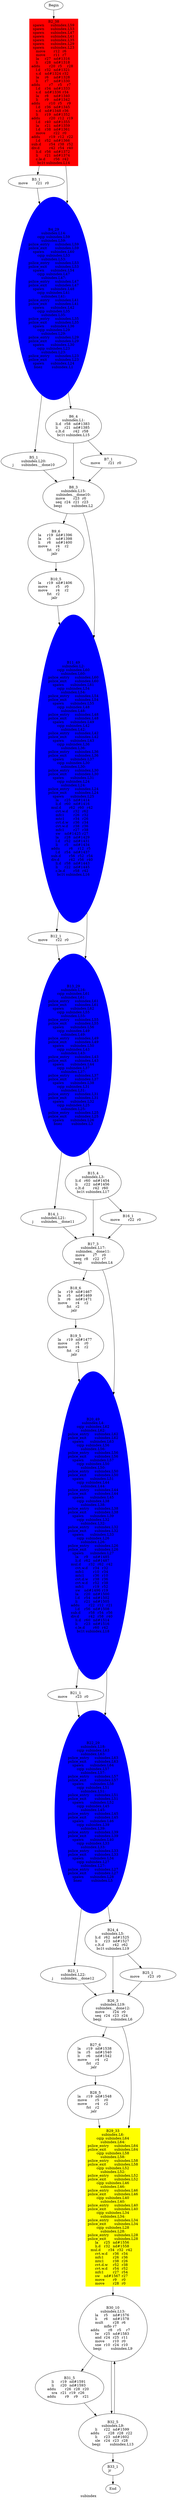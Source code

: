 digraph G{
	label = "subindex"	style = "dashed";
	color = purple;
	Node0 [label = "Begin"];
	Node0 -> {Node2 }
	Node1 [label = "End"];
	Node1 -> {}
	Node2 [label = "B2_38\nspawn	subindex.L59\nspawn	subindex.L53\nspawn	subindex.L47\nspawn	subindex.L41\nspawn	subindex.L35\nspawn	subindex.L29\nspawn	subindex.L23\nmove	r12	r6	\nmove	r11	r7	\nla	r27	nd#1316	\nli	r28	nd#1318	\naddu	r20	r5	r28	\nl.d	r32	nd#1321	\ns.d	nd#1324	r32	\nla	r6	nd#1328	\nli	r7	nd#1330	\naddu	r7	r5	r7	\nl.d	r34	nd#1333	\ns.d	nd#1336	r34	\nla	r8	nd#1340	\nli	r9	nd#1342	\naddu	r10	r5	r9	\nl.d	r36	nd#1345	\ns.d	nd#1348	r36	\nli	r19	nd#1352	\naddu	r20	r12	r19	\nl.d	r40	nd#1355	\nla	r21	nd#1359	\nl.d	r38	nd#1361	\nmove	r22	r0	\naddu	r19	r12	r22	\nl.d	r52	nd#1366	\nsub.d	r54	r38	r52	\ndiv.d	r42	r54	r40	\nli.d	r56	nd#1372	\nli	r21	nd#1374	\nc.le.d	r56	r42	\nbc1t	subindex.L14\n"];
	Node2 -> {Node3 Node4 }
	Node3 [label = "B3_1\nmove	r21	r0	\n"];
	Node3 -> {Node4 }
	Node4 [label = "B4_29\nsubindex.L14:\ncqip	subindex.L59\nsubindex.L59:\npslice_entry	subindex.L59\npslice_exit	subindex.L59\nspawn	subindex.L60\ncqip	subindex.L53\nsubindex.L53:\npslice_entry	subindex.L53\npslice_exit	subindex.L53\nspawn	subindex.L54\ncqip	subindex.L47\nsubindex.L47:\npslice_entry	subindex.L47\npslice_exit	subindex.L47\nspawn	subindex.L48\ncqip	subindex.L41\nsubindex.L41:\npslice_entry	subindex.L41\npslice_exit	subindex.L41\nspawn	subindex.L42\ncqip	subindex.L35\nsubindex.L35:\npslice_entry	subindex.L35\npslice_exit	subindex.L35\nspawn	subindex.L36\ncqip	subindex.L29\nsubindex.L29:\npslice_entry	subindex.L29\npslice_exit	subindex.L29\nspawn	subindex.L30\ncqip	subindex.L23\nsubindex.L23:\npslice_entry	subindex.L23\npslice_exit	subindex.L23\nspawn	subindex.L24\nbnez	subindex.L1\n"];
	Node4 -> {Node5 Node6 }
	Node5 [label = "B5_1\nsubindex.L20:\nj	subindex.__done10\n"];
	Node5 -> {Node8 }
	Node6 [label = "B6_4\nsubindex.L1:\nli.d	r58	nd#1383	\nli	r21	nd#1385	\nc.lt.d	r42	r58	\nbc1t	subindex.L15\n"];
	Node6 -> {Node7 Node8 }
	Node7 [label = "B7_1\nmove	r21	r0	\n"];
	Node7 -> {Node8 }
	Node8 [label = "B8_3\nsubindex.L15:\nsubindex.__done10:\nmove	r23	r0	\nseq	r24	r21	r23	\nbeqz	subindex.L2\n"];
	Node8 -> {Node9 Node11 }
	Node9 [label = "B9_6\nla	r19	nd#1396	\nla	r5	nd#1398	\nli	r6	nd#1400	\nmove	r4	r2	\nfst	r2	\njalr	\n"];
	Node9 -> {Node10 }
	Node10 [label = "B10_5\nla	r19	nd#1406	\nmove	r5	r0	\nmove	r4	r2	\nfst	r2	\njalr	\n"];
	Node10 -> {Node11 }
	Node11 [label = "B11_49\nsubindex.L2:\ncqip	subindex.L60\nsubindex.L60:\npslice_entry	subindex.L60\npslice_exit	subindex.L60\nspawn	subindex.L61\ncqip	subindex.L54\nsubindex.L54:\npslice_entry	subindex.L54\npslice_exit	subindex.L54\nspawn	subindex.L55\ncqip	subindex.L48\nsubindex.L48:\npslice_entry	subindex.L48\npslice_exit	subindex.L48\nspawn	subindex.L49\ncqip	subindex.L42\nsubindex.L42:\npslice_entry	subindex.L42\npslice_exit	subindex.L42\nspawn	subindex.L43\ncqip	subindex.L36\nsubindex.L36:\npslice_entry	subindex.L36\npslice_exit	subindex.L36\nspawn	subindex.L37\ncqip	subindex.L30\nsubindex.L30:\npslice_entry	subindex.L30\npslice_exit	subindex.L30\nspawn	subindex.L31\ncqip	subindex.L24\nsubindex.L24:\npslice_entry	subindex.L24\npslice_exit	subindex.L24\nspawn	subindex.L25\nla	r25	nd#1414	\nli.d	r60	nd#1416	\nmul.d	r62	r60	r42	\ncvt.w.d	r32	r62	\nmfc1	r26	r32	\nmtc1	r34	r26	\ncvt.d.w	r36	r34	\ncvt.w.d	r38	r36	\nmfc1	r27	r38	\nsw	nd#1425	r27	\nla	r28	nd#1429	\nl.d	r52	nd#1431	\nli	r5	nd#1434	\naddu	r6	r12	r5	\nl.d	r54	nd#1437	\nsub.d	r56	r52	r54	\ndiv.d	r42	r56	r40	\nli.d	r58	nd#1443	\nli	r22	nd#1445	\nc.le.d	r58	r42	\nbc1t	subindex.L16\n"];
	Node11 -> {Node12 Node13 }
	Node12 [label = "B12_1\nmove	r22	r0	\n"];
	Node12 -> {Node13 }
	Node13 [label = "B13_29\nsubindex.L16:\ncqip	subindex.L61\nsubindex.L61:\npslice_entry	subindex.L61\npslice_exit	subindex.L61\nspawn	subindex.L62\ncqip	subindex.L55\nsubindex.L55:\npslice_entry	subindex.L55\npslice_exit	subindex.L55\nspawn	subindex.L56\ncqip	subindex.L49\nsubindex.L49:\npslice_entry	subindex.L49\npslice_exit	subindex.L49\nspawn	subindex.L50\ncqip	subindex.L43\nsubindex.L43:\npslice_entry	subindex.L43\npslice_exit	subindex.L43\nspawn	subindex.L44\ncqip	subindex.L37\nsubindex.L37:\npslice_entry	subindex.L37\npslice_exit	subindex.L37\nspawn	subindex.L38\ncqip	subindex.L31\nsubindex.L31:\npslice_entry	subindex.L31\npslice_exit	subindex.L31\nspawn	subindex.L32\ncqip	subindex.L25\nsubindex.L25:\npslice_entry	subindex.L25\npslice_exit	subindex.L25\nspawn	subindex.L26\nbnez	subindex.L3\n"];
	Node13 -> {Node14 Node15 }
	Node14 [label = "B14_1\nsubindex.L21:\nj	subindex.__done11\n"];
	Node14 -> {Node17 }
	Node15 [label = "B15_4\nsubindex.L3:\nli.d	r60	nd#1454	\nli	r22	nd#1456	\nc.lt.d	r42	r60	\nbc1t	subindex.L17\n"];
	Node15 -> {Node16 Node17 }
	Node16 [label = "B16_1\nmove	r22	r0	\n"];
	Node16 -> {Node17 }
	Node17 [label = "B17_3\nsubindex.L17:\nsubindex.__done11:\nmove	r7	r0	\nseq	r8	r22	r7	\nbeqz	subindex.L4\n"];
	Node17 -> {Node18 Node20 }
	Node18 [label = "B18_6\nla	r19	nd#1467	\nla	r5	nd#1469	\nli	r6	nd#1471	\nmove	r4	r2	\nfst	r2	\njalr	\n"];
	Node18 -> {Node19 }
	Node19 [label = "B19_5\nla	r19	nd#1477	\nmove	r5	r0	\nmove	r4	r2	\nfst	r2	\njalr	\n"];
	Node19 -> {Node20 }
	Node20 [label = "B20_49\nsubindex.L4:\ncqip	subindex.L62\nsubindex.L62:\npslice_entry	subindex.L62\npslice_exit	subindex.L62\nspawn	subindex.L63\ncqip	subindex.L56\nsubindex.L56:\npslice_entry	subindex.L56\npslice_exit	subindex.L56\nspawn	subindex.L57\ncqip	subindex.L50\nsubindex.L50:\npslice_entry	subindex.L50\npslice_exit	subindex.L50\nspawn	subindex.L51\ncqip	subindex.L44\nsubindex.L44:\npslice_entry	subindex.L44\npslice_exit	subindex.L44\nspawn	subindex.L45\ncqip	subindex.L38\nsubindex.L38:\npslice_entry	subindex.L38\npslice_exit	subindex.L38\nspawn	subindex.L39\ncqip	subindex.L32\nsubindex.L32:\npslice_entry	subindex.L32\npslice_exit	subindex.L32\nspawn	subindex.L33\ncqip	subindex.L26\nsubindex.L26:\npslice_entry	subindex.L26\npslice_exit	subindex.L26\nspawn	subindex.L27\nla	r9	nd#1485	\nli.d	r62	nd#1487	\nmul.d	r32	r62	r42	\ncvt.w.d	r34	r32	\nmfc1	r10	r34	\nmtc1	r36	r10	\ncvt.d.w	r38	r36	\ncvt.w.d	r52	r38	\nmfc1	r19	r52	\nsw	nd#1496	r19	\nla	r20	nd#1500	\nl.d	r54	nd#1502	\nli	r21	nd#1505	\naddu	r22	r12	r21	\nl.d	r56	nd#1508	\nsub.d	r58	r54	r56	\ndiv.d	r42	r58	r40	\nli.d	r60	nd#1514	\nli	r23	nd#1516	\nc.le.d	r60	r42	\nbc1t	subindex.L18\n"];
	Node20 -> {Node21 Node22 }
	Node21 [label = "B21_1\nmove	r23	r0	\n"];
	Node21 -> {Node22 }
	Node22 [label = "B22_29\nsubindex.L18:\ncqip	subindex.L63\nsubindex.L63:\npslice_entry	subindex.L63\npslice_exit	subindex.L63\nspawn	subindex.L64\ncqip	subindex.L57\nsubindex.L57:\npslice_entry	subindex.L57\npslice_exit	subindex.L57\nspawn	subindex.L58\ncqip	subindex.L51\nsubindex.L51:\npslice_entry	subindex.L51\npslice_exit	subindex.L51\nspawn	subindex.L52\ncqip	subindex.L45\nsubindex.L45:\npslice_entry	subindex.L45\npslice_exit	subindex.L45\nspawn	subindex.L46\ncqip	subindex.L39\nsubindex.L39:\npslice_entry	subindex.L39\npslice_exit	subindex.L39\nspawn	subindex.L40\ncqip	subindex.L33\nsubindex.L33:\npslice_entry	subindex.L33\npslice_exit	subindex.L33\nspawn	subindex.L34\ncqip	subindex.L27\nsubindex.L27:\npslice_entry	subindex.L27\npslice_exit	subindex.L27\nspawn	subindex.L28\nbnez	subindex.L5\n"];
	Node22 -> {Node23 Node24 }
	Node23 [label = "B23_1\nsubindex.L22:\nj	subindex.__done12\n"];
	Node23 -> {Node26 }
	Node24 [label = "B24_4\nsubindex.L5:\nli.d	r62	nd#1525	\nli	r23	nd#1527	\nc.lt.d	r42	r62	\nbc1t	subindex.L19\n"];
	Node24 -> {Node25 Node26 }
	Node25 [label = "B25_1\nmove	r23	r0	\n"];
	Node25 -> {Node26 }
	Node26 [label = "B26_3\nsubindex.L19:\nsubindex.__done12:\nmove	r24	r0	\nseq	r24	r23	r24	\nbeqz	subindex.L6\n"];
	Node26 -> {Node27 Node29 }
	Node27 [label = "B27_6\nla	r19	nd#1538	\nla	r5	nd#1540	\nli	r6	nd#1542	\nmove	r4	r2	\nfst	r2	\njalr	\n"];
	Node27 -> {Node28 }
	Node28 [label = "B28_5\nla	r19	nd#1548	\nmove	r5	r0	\nmove	r4	r2	\nfst	r2	\njalr	\n"];
	Node28 -> {Node29 }
	Node29 [label = "B29_33\nsubindex.L6:\ncqip	subindex.L64\nsubindex.L64:\npslice_entry	subindex.L64\npslice_exit	subindex.L64\ncqip	subindex.L58\nsubindex.L58:\npslice_entry	subindex.L58\npslice_exit	subindex.L58\ncqip	subindex.L52\nsubindex.L52:\npslice_entry	subindex.L52\npslice_exit	subindex.L52\ncqip	subindex.L46\nsubindex.L46:\npslice_entry	subindex.L46\npslice_exit	subindex.L46\ncqip	subindex.L40\nsubindex.L40:\npslice_entry	subindex.L40\npslice_exit	subindex.L40\ncqip	subindex.L34\nsubindex.L34:\npslice_entry	subindex.L34\npslice_exit	subindex.L34\ncqip	subindex.L28\nsubindex.L28:\npslice_entry	subindex.L28\npslice_exit	subindex.L28\nla	r25	nd#1556	\nli.d	r32	nd#1558	\nmul.d	r34	r32	r42	\ncvt.w.d	r36	r34	\nmfc1	r26	r36	\nmtc1	r38	r26	\ncvt.d.w	r52	r38	\ncvt.w.d	r54	r52	\nmfc1	r27	r54	\nsw	nd#1567	r27	\nmove	r9	r0	\nmove	r28	r0	\n"];
	Node29 -> {Node30 }
	Node30 [label = "B30_10\nsubindex.L13:\nla	r5	nd#1576	\nli	r6	nd#1578	\nmult	r28	r6	\nmflo	r7	\naddu	r8	r5	r7	\nlw	r25	nd#1583	\nand	r24	r25	r11	\nmove	r10	r0	\nsne	r10	r24	r10	\nbeqz	subindex.L9\n"];
	Node30 -> {Node31 Node32 }
	Node31 [label = "B31_5\nli	r19	nd#1591	\nli	r20	nd#1593	\naddu	r26	r28	r20	\nsra	r21	r19	r26	\naddu	r9	r9	r21	\n"];
	Node31 -> {Node32 }
	Node32 [label = "B32_5\nsubindex.L9:\nli	r22	nd#1599	\naddu	r28	r28	r22	\nli	r23	nd#1602	\nsle	r24	r23	r28	\nbeqz	subindex.L13\n"];
	Node32 -> {Node33 Node30 }
	Node33 [label = "B33_1\njr	\n"];
	Node33 -> {Node1 }
	Node2 [shape = box ,style=filled ,color=red];
	Node2 [shape = box ,style=filled ,color=red];
	Node2 [shape = box ,style=filled ,color=red];
	Node2 [shape = box ,style=filled ,color=red];
	Node2 [shape = box ,style=filled ,color=red];
	Node2 [shape = box ,style=filled ,color=red];
	Node2 [shape = box ,style=filled ,color=red];
	Node4 [shape = ellipse ,style=filled ,color=blue];
	Node4 [shape = ellipse ,style=filled ,color=blue];
	Node4 [shape = ellipse ,style=filled ,color=blue];
	Node4 [shape = ellipse ,style=filled ,color=blue];
	Node4 [shape = ellipse ,style=filled ,color=blue];
	Node4 [shape = ellipse ,style=filled ,color=blue];
	Node4 [shape = ellipse ,style=filled ,color=blue];
	Node11 [shape = ellipse ,style=filled ,color=blue];
	Node11 [shape = ellipse ,style=filled ,color=blue];
	Node11 [shape = ellipse ,style=filled ,color=blue];
	Node11 [shape = ellipse ,style=filled ,color=blue];
	Node11 [shape = ellipse ,style=filled ,color=blue];
	Node11 [shape = ellipse ,style=filled ,color=blue];
	Node11 [shape = ellipse ,style=filled ,color=blue];
	Node13 [shape = ellipse ,style=filled ,color=blue];
	Node13 [shape = ellipse ,style=filled ,color=blue];
	Node13 [shape = ellipse ,style=filled ,color=blue];
	Node13 [shape = ellipse ,style=filled ,color=blue];
	Node13 [shape = ellipse ,style=filled ,color=blue];
	Node13 [shape = ellipse ,style=filled ,color=blue];
	Node13 [shape = ellipse ,style=filled ,color=blue];
	Node20 [shape = ellipse ,style=filled ,color=blue];
	Node20 [shape = ellipse ,style=filled ,color=blue];
	Node20 [shape = ellipse ,style=filled ,color=blue];
	Node20 [shape = ellipse ,style=filled ,color=blue];
	Node20 [shape = ellipse ,style=filled ,color=blue];
	Node20 [shape = ellipse ,style=filled ,color=blue];
	Node20 [shape = ellipse ,style=filled ,color=blue];
	Node22 [shape = ellipse ,style=filled ,color=blue];
	Node22 [shape = ellipse ,style=filled ,color=blue];
	Node22 [shape = ellipse ,style=filled ,color=blue];
	Node22 [shape = ellipse ,style=filled ,color=blue];
	Node22 [shape = ellipse ,style=filled ,color=blue];
	Node22 [shape = ellipse ,style=filled ,color=blue];
	Node22 [shape = ellipse ,style=filled ,color=blue];
	Node29 [shape = polygon ,style=filled ,color=yellow];
	Node29 [shape = polygon ,style=filled ,color=yellow];
	Node29 [shape = polygon ,style=filled ,color=yellow];
	Node29 [shape = polygon ,style=filled ,color=yellow];
	Node29 [shape = polygon ,style=filled ,color=yellow];
	Node29 [shape = polygon ,style=filled ,color=yellow];
	Node29 [shape = polygon ,style=filled ,color=yellow];
}
